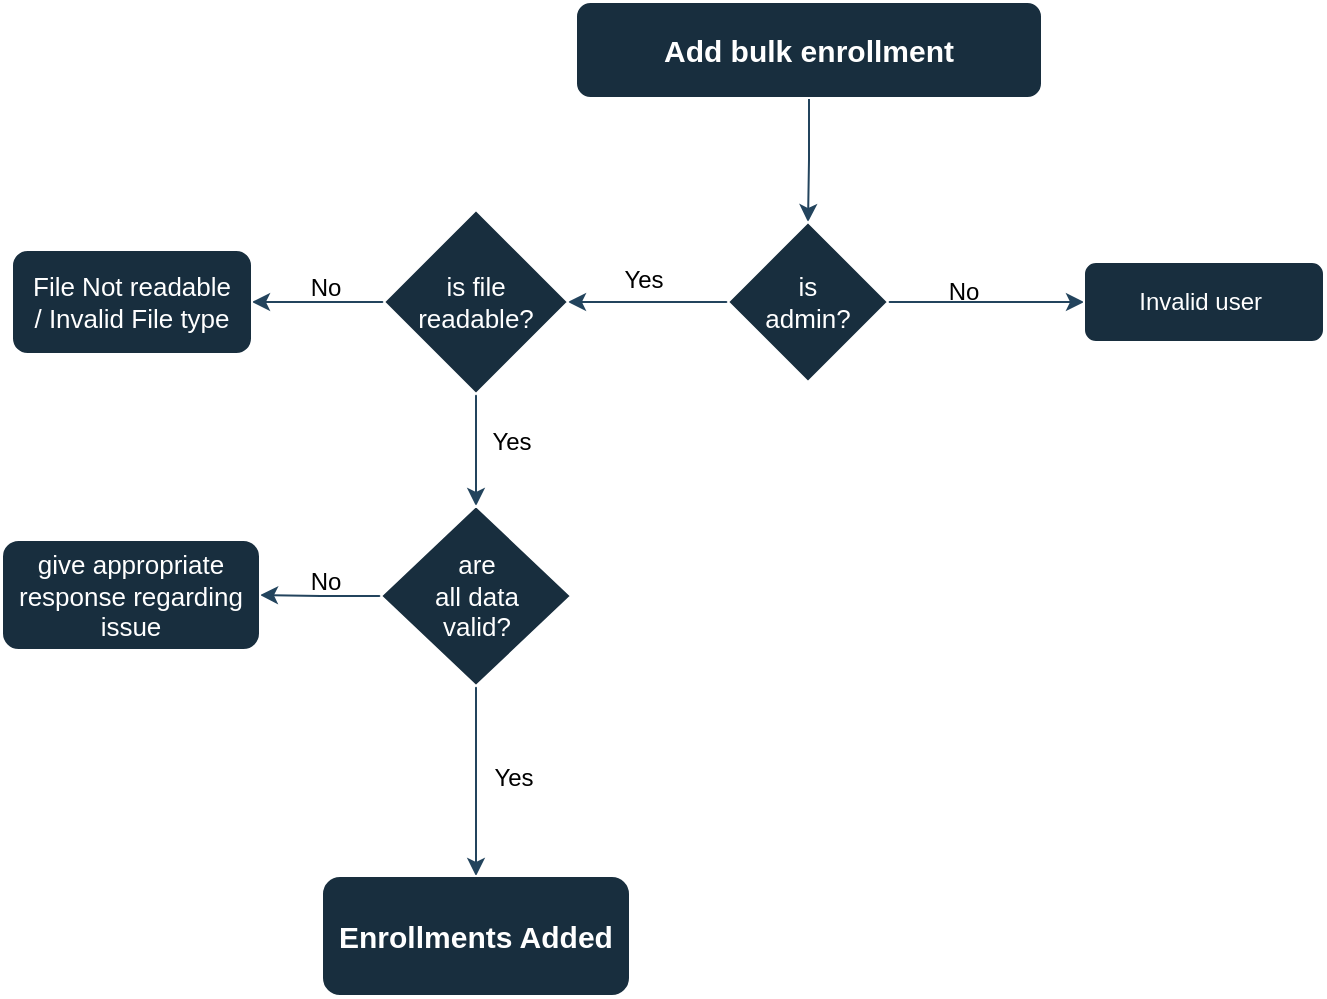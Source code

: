 <mxfile version="22.0.6" type="device">
  <diagram name="Page-1" id="EbAEV_jTW3WetPSAjjS8">
    <mxGraphModel dx="880" dy="490" grid="1" gridSize="10" guides="1" tooltips="1" connect="1" arrows="1" fold="1" page="1" pageScale="1" pageWidth="850" pageHeight="1100" background="#FFFFFF" math="0" shadow="0">
      <root>
        <mxCell id="0" />
        <mxCell id="1" parent="0" />
        <mxCell id="UfVapmBmuUFkcLh0fFch-422" value="" style="edgeStyle=orthogonalEdgeStyle;rounded=0;orthogonalLoop=1;jettySize=auto;html=1;strokeColor=#23445D;" edge="1" parent="1" source="UfVapmBmuUFkcLh0fFch-423" target="UfVapmBmuUFkcLh0fFch-427">
          <mxGeometry relative="1" as="geometry" />
        </mxCell>
        <mxCell id="UfVapmBmuUFkcLh0fFch-423" value="Add bulk enrollment" style="rounded=1;whiteSpace=wrap;html=1;fontSize=15;glass=0;strokeWidth=1;shadow=0;labelBackgroundColor=none;fillColor=#182E3E;strokeColor=#FFFFFF;fontColor=#FFFFFF;fontStyle=1" vertex="1" parent="1">
          <mxGeometry x="296" y="108" width="233" height="48" as="geometry" />
        </mxCell>
        <mxCell id="UfVapmBmuUFkcLh0fFch-424" value="" style="edgeStyle=orthogonalEdgeStyle;rounded=0;orthogonalLoop=1;jettySize=auto;html=1;strokeColor=#23445D;" edge="1" parent="1">
          <mxGeometry relative="1" as="geometry">
            <mxPoint x="452" y="258" as="sourcePoint" />
            <mxPoint x="550" y="258" as="targetPoint" />
          </mxGeometry>
        </mxCell>
        <mxCell id="UfVapmBmuUFkcLh0fFch-425" value="Invalid user&amp;nbsp;" style="rounded=1;whiteSpace=wrap;html=1;strokeColor=#FFFFFF;fontColor=#FFFFFF;fillColor=#182E3E;" vertex="1" parent="1">
          <mxGeometry x="550" y="238" width="120" height="40" as="geometry" />
        </mxCell>
        <mxCell id="UfVapmBmuUFkcLh0fFch-426" value="" style="edgeStyle=orthogonalEdgeStyle;rounded=0;orthogonalLoop=1;jettySize=auto;html=1;strokeColor=#23445D;" edge="1" parent="1" source="UfVapmBmuUFkcLh0fFch-427" target="UfVapmBmuUFkcLh0fFch-431">
          <mxGeometry relative="1" as="geometry" />
        </mxCell>
        <mxCell id="UfVapmBmuUFkcLh0fFch-427" value="is &lt;br&gt;admin?" style="rhombus;whiteSpace=wrap;html=1;strokeColor=#FFFFFF;fontColor=#FFFFFF;fillColor=#182E3E;fontSize=13;" vertex="1" parent="1">
          <mxGeometry x="372" y="218" width="80" height="80" as="geometry" />
        </mxCell>
        <mxCell id="UfVapmBmuUFkcLh0fFch-428" value="No" style="text;html=1;strokeColor=none;fillColor=none;align=center;verticalAlign=middle;whiteSpace=wrap;rounded=0;fontColor=default;" vertex="1" parent="1">
          <mxGeometry x="460" y="238" width="60" height="30" as="geometry" />
        </mxCell>
        <mxCell id="UfVapmBmuUFkcLh0fFch-429" value="" style="edgeStyle=orthogonalEdgeStyle;rounded=0;orthogonalLoop=1;jettySize=auto;html=1;strokeColor=#23445D;" edge="1" parent="1" source="UfVapmBmuUFkcLh0fFch-431" target="UfVapmBmuUFkcLh0fFch-432">
          <mxGeometry relative="1" as="geometry" />
        </mxCell>
        <mxCell id="UfVapmBmuUFkcLh0fFch-430" value="" style="edgeStyle=orthogonalEdgeStyle;rounded=0;orthogonalLoop=1;jettySize=auto;html=1;strokeColor=#23445D;" edge="1" parent="1" source="UfVapmBmuUFkcLh0fFch-431" target="UfVapmBmuUFkcLh0fFch-435">
          <mxGeometry relative="1" as="geometry" />
        </mxCell>
        <mxCell id="UfVapmBmuUFkcLh0fFch-431" value="is file readable?" style="rhombus;whiteSpace=wrap;html=1;strokeColor=#FFFFFF;fontColor=#FFFFFF;fillColor=#182E3E;fontSize=13;" vertex="1" parent="1">
          <mxGeometry x="200" y="212" width="92" height="92" as="geometry" />
        </mxCell>
        <mxCell id="UfVapmBmuUFkcLh0fFch-432" value="File Not readable&lt;br&gt;/ Invalid File type" style="rounded=1;whiteSpace=wrap;html=1;fontSize=13;fillColor=#182E3E;strokeColor=#FFFFFF;fontColor=#FFFFFF;" vertex="1" parent="1">
          <mxGeometry x="14" y="232" width="120" height="52" as="geometry" />
        </mxCell>
        <mxCell id="UfVapmBmuUFkcLh0fFch-433" value="" style="edgeStyle=orthogonalEdgeStyle;rounded=0;orthogonalLoop=1;jettySize=auto;html=1;strokeColor=#23445D;" edge="1" parent="1" source="UfVapmBmuUFkcLh0fFch-435" target="UfVapmBmuUFkcLh0fFch-436">
          <mxGeometry relative="1" as="geometry" />
        </mxCell>
        <mxCell id="UfVapmBmuUFkcLh0fFch-434" value="" style="edgeStyle=orthogonalEdgeStyle;rounded=0;orthogonalLoop=1;jettySize=auto;html=1;strokeColor=#23445D;" edge="1" parent="1" source="UfVapmBmuUFkcLh0fFch-435" target="UfVapmBmuUFkcLh0fFch-437">
          <mxGeometry relative="1" as="geometry" />
        </mxCell>
        <mxCell id="UfVapmBmuUFkcLh0fFch-435" value="are &lt;br&gt;all data &lt;br&gt;valid?" style="rhombus;whiteSpace=wrap;html=1;fontSize=13;fillColor=#182E3E;strokeColor=#FFFFFF;fontColor=#FFFFFF;" vertex="1" parent="1">
          <mxGeometry x="198.5" y="360" width="95" height="90" as="geometry" />
        </mxCell>
        <mxCell id="UfVapmBmuUFkcLh0fFch-436" value="give appropriate response regarding issue" style="rounded=1;whiteSpace=wrap;html=1;fontSize=13;fillColor=#182E3E;strokeColor=#FFFFFF;fontColor=#FFFFFF;" vertex="1" parent="1">
          <mxGeometry x="9" y="377" width="129" height="55" as="geometry" />
        </mxCell>
        <mxCell id="UfVapmBmuUFkcLh0fFch-437" value="Enrollments Added" style="rounded=1;whiteSpace=wrap;html=1;fontSize=15;fillColor=#182E3E;strokeColor=#FFFFFF;fontColor=#FFFFFF;fontStyle=1" vertex="1" parent="1">
          <mxGeometry x="169" y="545" width="154" height="60" as="geometry" />
        </mxCell>
        <mxCell id="UfVapmBmuUFkcLh0fFch-438" value="Yes" style="text;html=1;strokeColor=none;fillColor=none;align=center;verticalAlign=middle;whiteSpace=wrap;rounded=0;fontColor=default;" vertex="1" parent="1">
          <mxGeometry x="300" y="232" width="60" height="30" as="geometry" />
        </mxCell>
        <mxCell id="UfVapmBmuUFkcLh0fFch-439" value="No" style="text;html=1;strokeColor=none;fillColor=none;align=center;verticalAlign=middle;whiteSpace=wrap;rounded=0;fontColor=default;" vertex="1" parent="1">
          <mxGeometry x="141" y="236" width="60" height="30" as="geometry" />
        </mxCell>
        <mxCell id="UfVapmBmuUFkcLh0fFch-440" value="Yes" style="text;html=1;strokeColor=none;fillColor=none;align=center;verticalAlign=middle;whiteSpace=wrap;rounded=0;fontColor=default;" vertex="1" parent="1">
          <mxGeometry x="234" y="313" width="60" height="30" as="geometry" />
        </mxCell>
        <mxCell id="UfVapmBmuUFkcLh0fFch-441" value="No" style="text;html=1;strokeColor=none;fillColor=none;align=center;verticalAlign=middle;whiteSpace=wrap;rounded=0;fontColor=default;" vertex="1" parent="1">
          <mxGeometry x="141" y="383" width="60" height="30" as="geometry" />
        </mxCell>
        <mxCell id="UfVapmBmuUFkcLh0fFch-442" value="Yes" style="text;html=1;strokeColor=none;fillColor=none;align=center;verticalAlign=middle;whiteSpace=wrap;rounded=0;fontColor=default;" vertex="1" parent="1">
          <mxGeometry x="235" y="481" width="60" height="30" as="geometry" />
        </mxCell>
      </root>
    </mxGraphModel>
  </diagram>
</mxfile>
